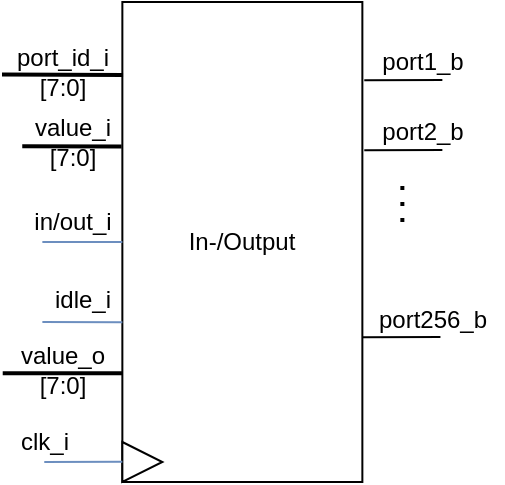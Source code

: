 <mxfile version="15.8.4" type="device"><diagram id="FPk4gUoOmcqN7vCJ4mB5" name="Page-1"><mxGraphModel dx="760" dy="591" grid="1" gridSize="10" guides="1" tooltips="1" connect="1" arrows="1" fold="1" page="1" pageScale="1" pageWidth="850" pageHeight="1100" math="0" shadow="0"><root><mxCell id="0"/><mxCell id="1" parent="0"/><mxCell id="zGRMZHuBH72qZZklBreZ-10" value="value_o&lt;br&gt;[7:0]" style="text;html=1;align=center;verticalAlign=middle;resizable=0;points=[];autosize=1;strokeColor=none;fillColor=none;" vertex="1" parent="1"><mxGeometry x="80.18" y="248.5" width="60" height="30" as="geometry"/></mxCell><mxCell id="zGRMZHuBH72qZZklBreZ-8" value="value_i&lt;br&gt;[7:0]" style="text;html=1;align=center;verticalAlign=middle;resizable=0;points=[];autosize=1;strokeColor=none;fillColor=none;" vertex="1" parent="1"><mxGeometry x="90.18" y="135" width="50" height="30" as="geometry"/></mxCell><mxCell id="zGRMZHuBH72qZZklBreZ-1" value="In-/Output" style="rounded=0;whiteSpace=wrap;html=1;" vertex="1" parent="1"><mxGeometry x="140.18" y="80" width="120" height="240" as="geometry"/></mxCell><mxCell id="zGRMZHuBH72qZZklBreZ-2" value="" style="endArrow=none;html=1;rounded=0;entryX=0.008;entryY=0.163;entryDx=0;entryDy=0;entryPerimeter=0;startArrow=none;" edge="1" parent="1" source="zGRMZHuBH72qZZklBreZ-19" target="zGRMZHuBH72qZZklBreZ-1"><mxGeometry width="50" height="50" relative="1" as="geometry"><mxPoint x="100.18" y="119" as="sourcePoint"/><mxPoint x="40.18" y="130" as="targetPoint"/></mxGeometry></mxCell><mxCell id="zGRMZHuBH72qZZklBreZ-3" value="" style="endArrow=none;html=1;rounded=0;entryX=0;entryY=0.667;entryDx=0;entryDy=0;entryPerimeter=0;fillColor=#dae8fc;strokeColor=#6c8ebf;" edge="1" parent="1" target="zGRMZHuBH72qZZklBreZ-1"><mxGeometry width="50" height="50" relative="1" as="geometry"><mxPoint x="100.18" y="240" as="sourcePoint"/><mxPoint x="70.18" y="240" as="targetPoint"/></mxGeometry></mxCell><mxCell id="zGRMZHuBH72qZZklBreZ-4" value="idle_i" style="text;html=1;align=center;verticalAlign=middle;resizable=0;points=[];autosize=1;" vertex="1" parent="1"><mxGeometry x="100.18" y="219" width="40" height="20" as="geometry"/></mxCell><mxCell id="zGRMZHuBH72qZZklBreZ-5" value="" style="endArrow=none;html=1;rounded=0;entryX=0;entryY=0.5;entryDx=0;entryDy=0;fillColor=#dae8fc;strokeColor=#6c8ebf;" edge="1" parent="1" target="zGRMZHuBH72qZZklBreZ-1"><mxGeometry width="50" height="50" relative="1" as="geometry"><mxPoint x="100.18" y="200" as="sourcePoint"/><mxPoint x="480.18" y="210" as="targetPoint"/></mxGeometry></mxCell><mxCell id="zGRMZHuBH72qZZklBreZ-6" value="in/out_i" style="text;html=1;align=center;verticalAlign=middle;resizable=0;points=[];autosize=1;" vertex="1" parent="1"><mxGeometry x="90.18" y="180" width="50" height="20" as="geometry"/></mxCell><mxCell id="zGRMZHuBH72qZZklBreZ-7" value="" style="endArrow=none;html=1;rounded=0;entryX=-0.003;entryY=0.301;entryDx=0;entryDy=0;entryPerimeter=0;exitX=-0.001;exitY=0.569;exitDx=0;exitDy=0;exitPerimeter=0;strokeWidth=2;" edge="1" parent="1" source="zGRMZHuBH72qZZklBreZ-8" target="zGRMZHuBH72qZZklBreZ-1"><mxGeometry width="50" height="50" relative="1" as="geometry"><mxPoint x="100.18" y="160" as="sourcePoint"/><mxPoint x="480.18" y="210" as="targetPoint"/></mxGeometry></mxCell><mxCell id="zGRMZHuBH72qZZklBreZ-9" value="" style="endArrow=none;html=1;rounded=0;entryX=0.999;entryY=0.569;entryDx=0;entryDy=0;entryPerimeter=0;exitX=0.003;exitY=0.569;exitDx=0;exitDy=0;exitPerimeter=0;strokeWidth=2;" edge="1" parent="1" source="zGRMZHuBH72qZZklBreZ-10" target="zGRMZHuBH72qZZklBreZ-10"><mxGeometry width="50" height="50" relative="1" as="geometry"><mxPoint x="82.1" y="348.08" as="sourcePoint"/><mxPoint x="121.14" y="348.0" as="targetPoint"/></mxGeometry></mxCell><mxCell id="zGRMZHuBH72qZZklBreZ-11" value="" style="endArrow=none;html=1;rounded=0;exitX=1.008;exitY=0.163;exitDx=0;exitDy=0;exitPerimeter=0;" edge="1" parent="1" source="zGRMZHuBH72qZZklBreZ-1"><mxGeometry width="50" height="50" relative="1" as="geometry"><mxPoint x="430.18" y="260" as="sourcePoint"/><mxPoint x="300.18" y="119" as="targetPoint"/></mxGeometry></mxCell><mxCell id="zGRMZHuBH72qZZklBreZ-12" value="port1_b" style="text;html=1;align=center;verticalAlign=middle;resizable=0;points=[];autosize=1;strokeColor=none;fillColor=none;" vertex="1" parent="1"><mxGeometry x="260.18" y="100" width="60" height="20" as="geometry"/></mxCell><mxCell id="zGRMZHuBH72qZZklBreZ-13" value="" style="endArrow=none;html=1;rounded=0;exitX=1.008;exitY=0.163;exitDx=0;exitDy=0;exitPerimeter=0;" edge="1" parent="1"><mxGeometry width="50" height="50" relative="1" as="geometry"><mxPoint x="260.18" y="247.62" as="sourcePoint"/><mxPoint x="299.22" y="247.5" as="targetPoint"/></mxGeometry></mxCell><mxCell id="zGRMZHuBH72qZZklBreZ-14" value="port256_b" style="text;html=1;align=center;verticalAlign=middle;resizable=0;points=[];autosize=1;strokeColor=none;fillColor=none;" vertex="1" parent="1"><mxGeometry x="260.18" y="228.5" width="70" height="20" as="geometry"/></mxCell><mxCell id="zGRMZHuBH72qZZklBreZ-15" value="" style="endArrow=none;dashed=1;html=1;dashPattern=1 3;strokeWidth=2;rounded=0;" edge="1" parent="1"><mxGeometry width="50" height="50" relative="1" as="geometry"><mxPoint x="280.18" y="190" as="sourcePoint"/><mxPoint x="280.18" y="170" as="targetPoint"/></mxGeometry></mxCell><mxCell id="zGRMZHuBH72qZZklBreZ-16" value="" style="triangle;whiteSpace=wrap;html=1;" vertex="1" parent="1"><mxGeometry x="140.18" y="300" width="20" height="20" as="geometry"/></mxCell><mxCell id="zGRMZHuBH72qZZklBreZ-17" value="" style="endArrow=none;html=1;rounded=0;entryX=-0.008;entryY=0.333;entryDx=0;entryDy=0;entryPerimeter=0;fillColor=#dae8fc;strokeColor=#6c8ebf;" edge="1" parent="1"><mxGeometry width="50" height="50" relative="1" as="geometry"><mxPoint x="101.14" y="310" as="sourcePoint"/><mxPoint x="140.18" y="309.92" as="targetPoint"/></mxGeometry></mxCell><mxCell id="zGRMZHuBH72qZZklBreZ-18" value="clk_i" style="text;html=1;align=center;verticalAlign=middle;resizable=0;points=[];autosize=1;" vertex="1" parent="1"><mxGeometry x="81.14" y="290" width="40" height="20" as="geometry"/></mxCell><mxCell id="zGRMZHuBH72qZZklBreZ-19" value="port_id_i&lt;br&gt;[7:0]" style="text;html=1;align=center;verticalAlign=middle;resizable=0;points=[];autosize=1;strokeColor=none;fillColor=none;" vertex="1" parent="1"><mxGeometry x="80.18" y="100" width="60" height="30" as="geometry"/></mxCell><mxCell id="zGRMZHuBH72qZZklBreZ-20" value="" style="endArrow=none;html=1;rounded=0;entryX=1.006;entryY=0.552;entryDx=0;entryDy=0;entryPerimeter=0;exitX=-0.003;exitY=0.543;exitDx=0;exitDy=0;exitPerimeter=0;strokeWidth=2;" edge="1" parent="1" source="zGRMZHuBH72qZZklBreZ-19" target="zGRMZHuBH72qZZklBreZ-19"><mxGeometry width="50" height="50" relative="1" as="geometry"><mxPoint x="100.18" y="119" as="sourcePoint"/><mxPoint x="141.14" y="119.12" as="targetPoint"/></mxGeometry></mxCell><mxCell id="zGRMZHuBH72qZZklBreZ-21" value="" style="endArrow=none;html=1;rounded=0;exitX=1.008;exitY=0.163;exitDx=0;exitDy=0;exitPerimeter=0;" edge="1" parent="1"><mxGeometry width="50" height="50" relative="1" as="geometry"><mxPoint x="261.14" y="154.12" as="sourcePoint"/><mxPoint x="300.18" y="154" as="targetPoint"/></mxGeometry></mxCell><mxCell id="zGRMZHuBH72qZZklBreZ-22" value="port2_b" style="text;html=1;align=center;verticalAlign=middle;resizable=0;points=[];autosize=1;strokeColor=none;fillColor=none;" vertex="1" parent="1"><mxGeometry x="260.18" y="135" width="60" height="20" as="geometry"/></mxCell></root></mxGraphModel></diagram></mxfile>